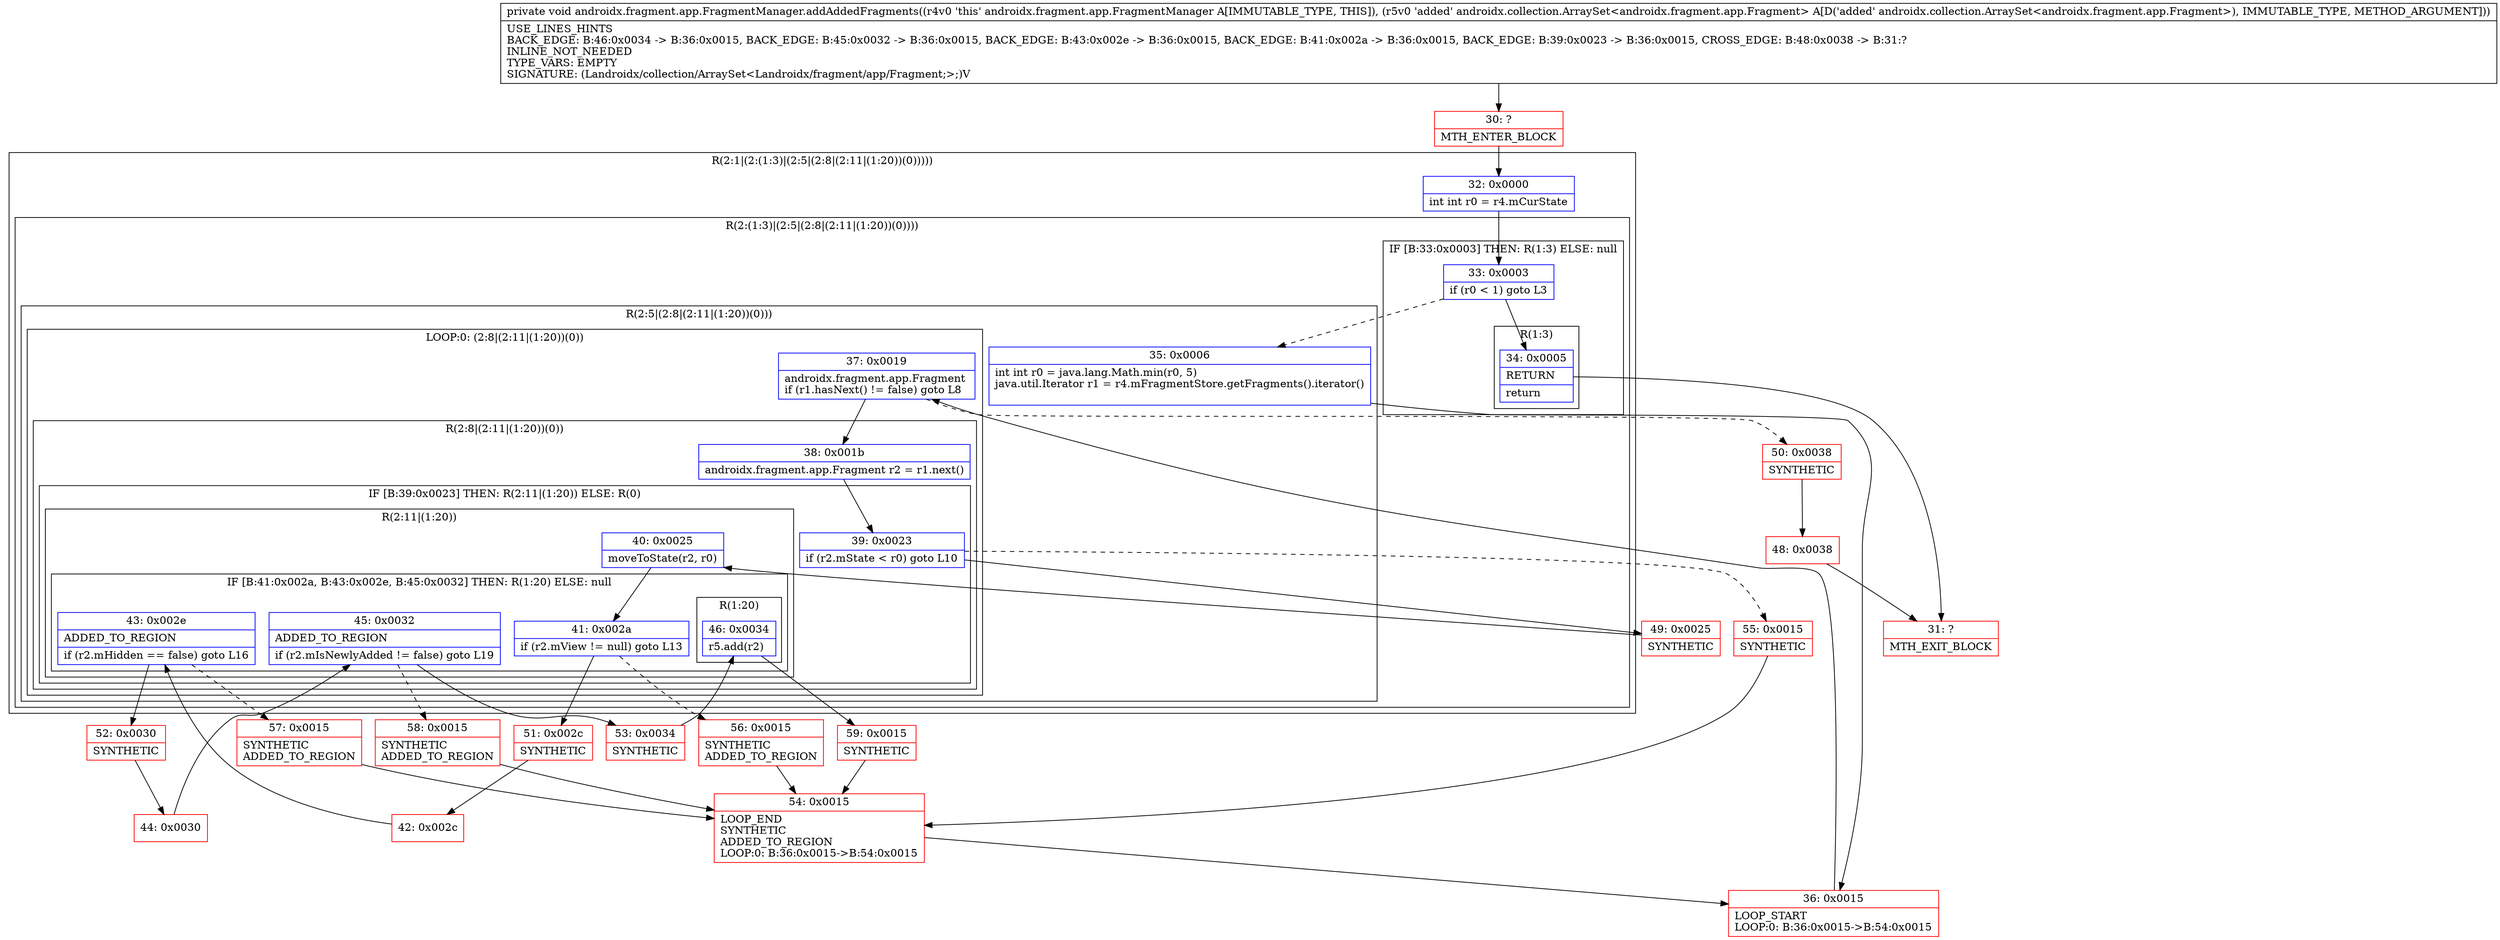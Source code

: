 digraph "CFG forandroidx.fragment.app.FragmentManager.addAddedFragments(Landroidx\/collection\/ArraySet;)V" {
subgraph cluster_Region_2088003109 {
label = "R(2:1|(2:(1:3)|(2:5|(2:8|(2:11|(1:20))(0)))))";
node [shape=record,color=blue];
Node_32 [shape=record,label="{32\:\ 0x0000|int int r0 = r4.mCurState\l}"];
subgraph cluster_Region_424468438 {
label = "R(2:(1:3)|(2:5|(2:8|(2:11|(1:20))(0))))";
node [shape=record,color=blue];
subgraph cluster_IfRegion_556219731 {
label = "IF [B:33:0x0003] THEN: R(1:3) ELSE: null";
node [shape=record,color=blue];
Node_33 [shape=record,label="{33\:\ 0x0003|if (r0 \< 1) goto L3\l}"];
subgraph cluster_Region_1972907564 {
label = "R(1:3)";
node [shape=record,color=blue];
Node_34 [shape=record,label="{34\:\ 0x0005|RETURN\l|return\l}"];
}
}
subgraph cluster_Region_1335578093 {
label = "R(2:5|(2:8|(2:11|(1:20))(0)))";
node [shape=record,color=blue];
Node_35 [shape=record,label="{35\:\ 0x0006|int int r0 = java.lang.Math.min(r0, 5)\ljava.util.Iterator r1 = r4.mFragmentStore.getFragments().iterator()\l\l}"];
subgraph cluster_LoopRegion_1150391071 {
label = "LOOP:0: (2:8|(2:11|(1:20))(0))";
node [shape=record,color=blue];
Node_37 [shape=record,label="{37\:\ 0x0019|androidx.fragment.app.Fragment \lif (r1.hasNext() != false) goto L8\l}"];
subgraph cluster_Region_635529687 {
label = "R(2:8|(2:11|(1:20))(0))";
node [shape=record,color=blue];
Node_38 [shape=record,label="{38\:\ 0x001b|androidx.fragment.app.Fragment r2 = r1.next()\l}"];
subgraph cluster_IfRegion_1044336567 {
label = "IF [B:39:0x0023] THEN: R(2:11|(1:20)) ELSE: R(0)";
node [shape=record,color=blue];
Node_39 [shape=record,label="{39\:\ 0x0023|if (r2.mState \< r0) goto L10\l}"];
subgraph cluster_Region_1629836059 {
label = "R(2:11|(1:20))";
node [shape=record,color=blue];
Node_40 [shape=record,label="{40\:\ 0x0025|moveToState(r2, r0)\l}"];
subgraph cluster_IfRegion_1521262802 {
label = "IF [B:41:0x002a, B:43:0x002e, B:45:0x0032] THEN: R(1:20) ELSE: null";
node [shape=record,color=blue];
Node_41 [shape=record,label="{41\:\ 0x002a|if (r2.mView != null) goto L13\l}"];
Node_43 [shape=record,label="{43\:\ 0x002e|ADDED_TO_REGION\l|if (r2.mHidden == false) goto L16\l}"];
Node_45 [shape=record,label="{45\:\ 0x0032|ADDED_TO_REGION\l|if (r2.mIsNewlyAdded != false) goto L19\l}"];
subgraph cluster_Region_1852902629 {
label = "R(1:20)";
node [shape=record,color=blue];
Node_46 [shape=record,label="{46\:\ 0x0034|r5.add(r2)\l}"];
}
}
}
subgraph cluster_Region_640705375 {
label = "R(0)";
node [shape=record,color=blue];
}
}
}
}
}
}
}
Node_30 [shape=record,color=red,label="{30\:\ ?|MTH_ENTER_BLOCK\l}"];
Node_31 [shape=record,color=red,label="{31\:\ ?|MTH_EXIT_BLOCK\l}"];
Node_36 [shape=record,color=red,label="{36\:\ 0x0015|LOOP_START\lLOOP:0: B:36:0x0015\-\>B:54:0x0015\l}"];
Node_49 [shape=record,color=red,label="{49\:\ 0x0025|SYNTHETIC\l}"];
Node_51 [shape=record,color=red,label="{51\:\ 0x002c|SYNTHETIC\l}"];
Node_42 [shape=record,color=red,label="{42\:\ 0x002c}"];
Node_52 [shape=record,color=red,label="{52\:\ 0x0030|SYNTHETIC\l}"];
Node_44 [shape=record,color=red,label="{44\:\ 0x0030}"];
Node_53 [shape=record,color=red,label="{53\:\ 0x0034|SYNTHETIC\l}"];
Node_59 [shape=record,color=red,label="{59\:\ 0x0015|SYNTHETIC\l}"];
Node_54 [shape=record,color=red,label="{54\:\ 0x0015|LOOP_END\lSYNTHETIC\lADDED_TO_REGION\lLOOP:0: B:36:0x0015\-\>B:54:0x0015\l}"];
Node_58 [shape=record,color=red,label="{58\:\ 0x0015|SYNTHETIC\lADDED_TO_REGION\l}"];
Node_57 [shape=record,color=red,label="{57\:\ 0x0015|SYNTHETIC\lADDED_TO_REGION\l}"];
Node_56 [shape=record,color=red,label="{56\:\ 0x0015|SYNTHETIC\lADDED_TO_REGION\l}"];
Node_55 [shape=record,color=red,label="{55\:\ 0x0015|SYNTHETIC\l}"];
Node_50 [shape=record,color=red,label="{50\:\ 0x0038|SYNTHETIC\l}"];
Node_48 [shape=record,color=red,label="{48\:\ 0x0038}"];
MethodNode[shape=record,label="{private void androidx.fragment.app.FragmentManager.addAddedFragments((r4v0 'this' androidx.fragment.app.FragmentManager A[IMMUTABLE_TYPE, THIS]), (r5v0 'added' androidx.collection.ArraySet\<androidx.fragment.app.Fragment\> A[D('added' androidx.collection.ArraySet\<androidx.fragment.app.Fragment\>), IMMUTABLE_TYPE, METHOD_ARGUMENT]))  | USE_LINES_HINTS\lBACK_EDGE: B:46:0x0034 \-\> B:36:0x0015, BACK_EDGE: B:45:0x0032 \-\> B:36:0x0015, BACK_EDGE: B:43:0x002e \-\> B:36:0x0015, BACK_EDGE: B:41:0x002a \-\> B:36:0x0015, BACK_EDGE: B:39:0x0023 \-\> B:36:0x0015, CROSS_EDGE: B:48:0x0038 \-\> B:31:?\lINLINE_NOT_NEEDED\lTYPE_VARS: EMPTY\lSIGNATURE: (Landroidx\/collection\/ArraySet\<Landroidx\/fragment\/app\/Fragment;\>;)V\l}"];
MethodNode -> Node_30;Node_32 -> Node_33;
Node_33 -> Node_34;
Node_33 -> Node_35[style=dashed];
Node_34 -> Node_31;
Node_35 -> Node_36;
Node_37 -> Node_38;
Node_37 -> Node_50[style=dashed];
Node_38 -> Node_39;
Node_39 -> Node_49;
Node_39 -> Node_55[style=dashed];
Node_40 -> Node_41;
Node_41 -> Node_51;
Node_41 -> Node_56[style=dashed];
Node_43 -> Node_52;
Node_43 -> Node_57[style=dashed];
Node_45 -> Node_53;
Node_45 -> Node_58[style=dashed];
Node_46 -> Node_59;
Node_30 -> Node_32;
Node_36 -> Node_37;
Node_49 -> Node_40;
Node_51 -> Node_42;
Node_42 -> Node_43;
Node_52 -> Node_44;
Node_44 -> Node_45;
Node_53 -> Node_46;
Node_59 -> Node_54;
Node_54 -> Node_36;
Node_58 -> Node_54;
Node_57 -> Node_54;
Node_56 -> Node_54;
Node_55 -> Node_54;
Node_50 -> Node_48;
Node_48 -> Node_31;
}

